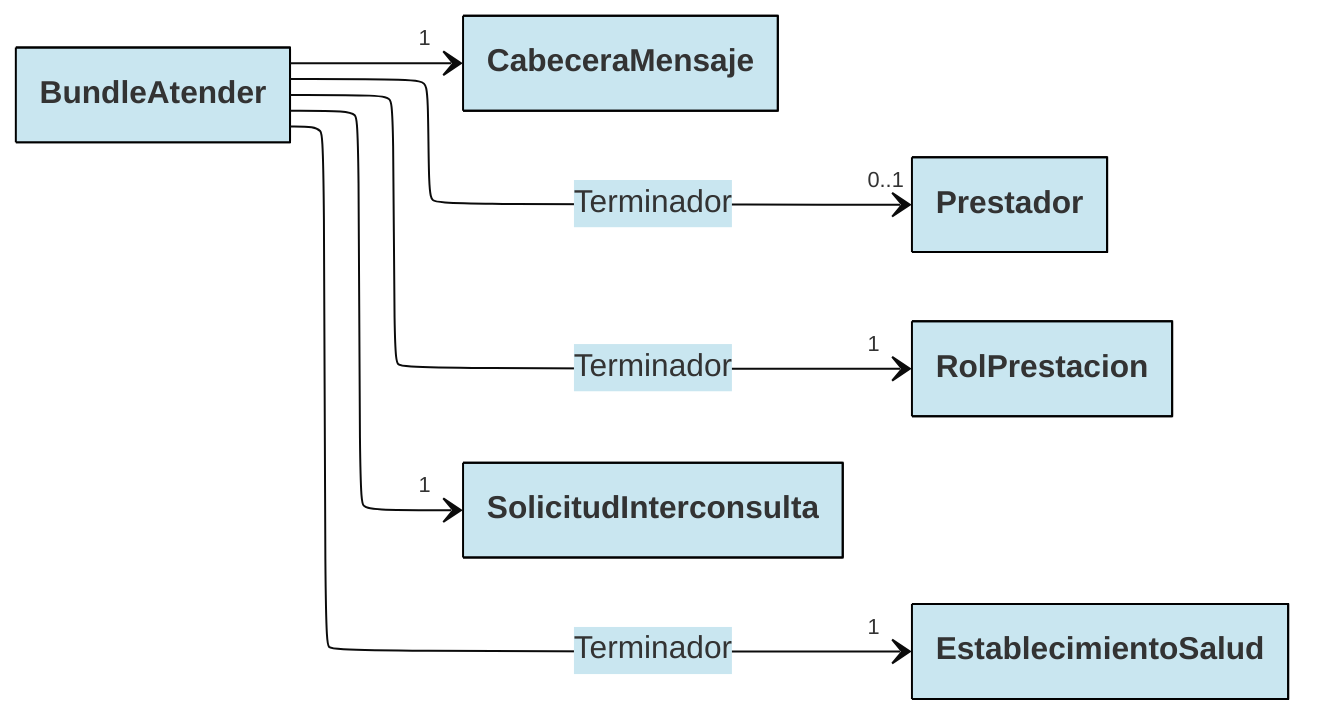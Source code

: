 ---
config:
  layout: elk
  theme: base
  class:
    hideEmptyMembersBox: true
  themeVariables:
    primaryBorderColor: "#000000"
    primaryColor: "#C9E6F0"
---

classDiagram
direction LR

BundleAtender --> "1" CabeceraMensaje
link CabeceraMensaje "https://github.com/chris-f23/diagramas-fhir-tei/blob/main/docs/CabeceraMensaje.mmd"

BundleAtender --> "1" SolicitudInterconsulta
link SolicitudInterconsulta "https://github.com/chris-f23/diagramas-fhir-tei/blob/main/docs/SolicitudInterconsulta.mmd"

BundleAtender --> "0..1" Prestador: Terminador
link Prestador "https://github.com/chris-f23/diagramas-fhir-tei/blob/main/docs/Prestador.mmd"

BundleAtender --> "1" RolPrestacion: Terminador
link RolPrestacion "https://github.com/chris-f23/diagramas-fhir-tei/blob/main/docs/RolPrestacion.mmd"

BundleAtender --> "1" EstablecimientoSalud: Terminador
link EstablecimientoSalud "https://github.com/chris-f23/diagramas-fhir-tei/blob/main/docs/EstablecimientoSalud.mmd"